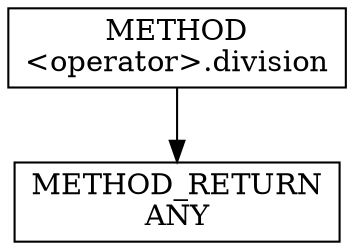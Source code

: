 digraph "&lt;operator&gt;.division" {  
node [shape="rect"];  
"111669149732" [label = <METHOD<BR/>&lt;operator&gt;.division> ]
"128849018916" [label = <METHOD_RETURN<BR/>ANY> ]
  "111669149732" -> "128849018916" 
}
